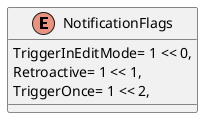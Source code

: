 @startuml
enum NotificationFlags {
    TriggerInEditMode= 1 << 0,
    Retroactive= 1 << 1,
    TriggerOnce= 1 << 2,
}
@enduml
